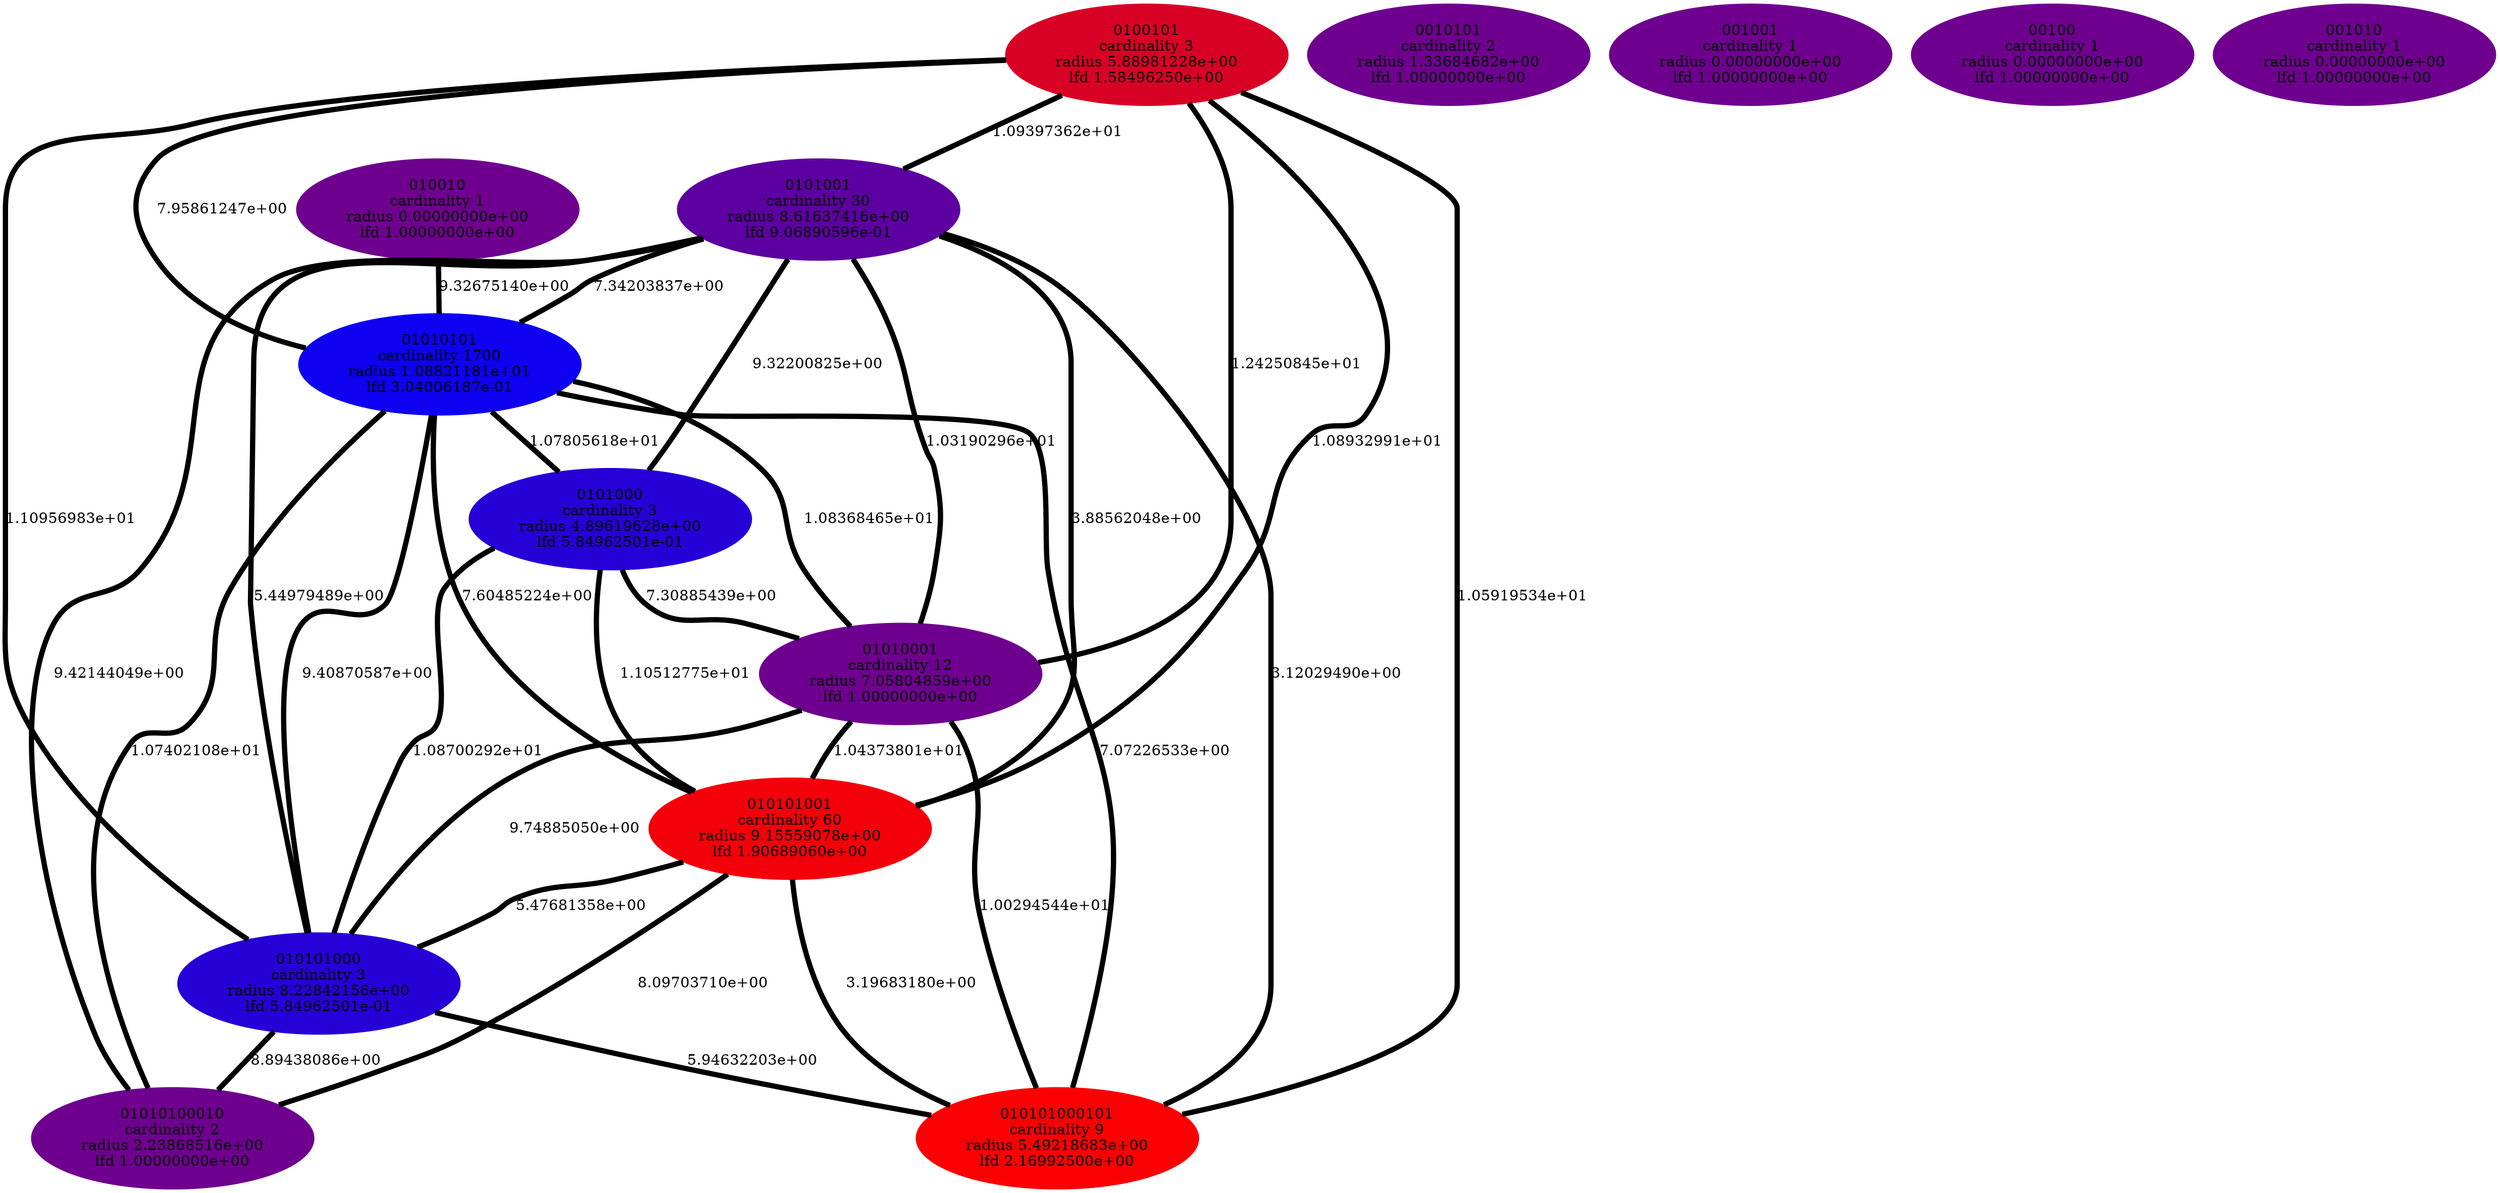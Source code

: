 graph graph_neighborhood_optimal_24 {
    edge[style=solid, penwidth="5", labeldistance="10"]
    010101001 [label="010101001\ncardinality 60\nradius 9.15559078e+00\nlfd 1.90689060e+00", color="#F4000A", style="filled"]
    01010101 [label="01010101\ncardinality 1700\nradius 1.08821181e+01\nlfd 3.04006187e-01", color="#0E00F0", style="filled"]
    0010101 [label="0010101\ncardinality 2\nradius 1.33684682e+00\nlfd 1.00000000e+00", color="#6F008F", style="filled"]
    0100101 [label="0100101\ncardinality 3\nradius 5.88981228e+00\nlfd 1.58496250e+00", color="#D90025", style="filled"]
    010010 [label="010010\ncardinality 1\nradius 0.00000000e+00\nlfd 1.00000000e+00", color="#6F008F", style="filled"]
    010101000101 [label="010101000101\ncardinality 9\nradius 5.49218683e+00\nlfd 2.16992500e+00", color="#FB0003", style="filled"]
    001001 [label="001001\ncardinality 1\nradius 0.00000000e+00\nlfd 1.00000000e+00", color="#6F008F", style="filled"]
    01010001 [label="01010001\ncardinality 12\nradius 7.05804859e+00\nlfd 1.00000000e+00", color="#6F008F", style="filled"]
    010101000 [label="010101000\ncardinality 3\nradius 8.22842156e+00\nlfd 5.84962501e-01", color="#2700D7", style="filled"]
    00100 [label="00100\ncardinality 1\nradius 0.00000000e+00\nlfd 1.00000000e+00", color="#6F008F", style="filled"]
    0101000 [label="0101000\ncardinality 3\nradius 4.89619628e+00\nlfd 5.84962501e-01", color="#2700D7", style="filled"]
    01010100010 [label="01010100010\ncardinality 2\nradius 2.23868516e+00\nlfd 1.00000000e+00", color="#6F008F", style="filled"]
    001010 [label="001010\ncardinality 1\nradius 0.00000000e+00\nlfd 1.00000000e+00", color="#6F008F", style="filled"]
    0101001 [label="0101001\ncardinality 30\nradius 8.61637416e+00\nlfd 9.06890596e-01", color="#5D00A1", style="filled"]
    0101001 -- 01010100010 [label="9.42144049e+00"]
    01010101 -- 01010001 [label="1.08368465e+01"]
    010101001 -- 010101000101 [label="3.19683180e+00"]
    01010101 -- 01010100010 [label="1.07402108e+01"]
    01010001 -- 010101000 [label="9.74885050e+00"]
    01010101 -- 010101000101 [label="7.07226533e+00"]
    0100101 -- 010101000 [label="1.10956983e+01"]
    01010101 -- 0101000 [label="1.07805618e+01"]
    0100101 -- 0101001 [label="1.09397362e+01"]
    0101000 -- 010101000 [label="1.08700292e+01"]
    01010001 -- 010101000101 [label="1.00294544e+01"]
    0101001 -- 010101000 [label="5.44979489e+00"]
    0101001 -- 01010001 [label="1.03190296e+01"]
    010101001 -- 01010100010 [label="8.09703710e+00"]
    0100101 -- 01010001 [label="1.24250845e+01"]
    0101001 -- 010101001 [label="3.88562048e+00"]
    0101001 -- 010101000101 [label="3.12029490e+00"]
    0101000 -- 01010001 [label="7.30885439e+00"]
    010101000 -- 01010100010 [label="8.89438086e+00"]
    010101000 -- 010101000101 [label="5.94632203e+00"]
    010010 -- 01010101 [label="9.32675140e+00"]
    01010001 -- 010101001 [label="1.04373801e+01"]
    0101001 -- 01010101 [label="7.34203837e+00"]
    01010101 -- 010101000 [label="9.40870587e+00"]
    0100101 -- 01010101 [label="7.95861247e+00"]
    0101000 -- 010101001 [label="1.10512775e+01"]
    01010101 -- 010101001 [label="7.60485224e+00"]
    0100101 -- 010101001 [label="1.08932991e+01"]
    0100101 -- 010101000101 [label="1.05919534e+01"]
    010101001 -- 010101000 [label="5.47681358e+00"]
    0101001 -- 0101000 [label="9.32200825e+00"]
}
